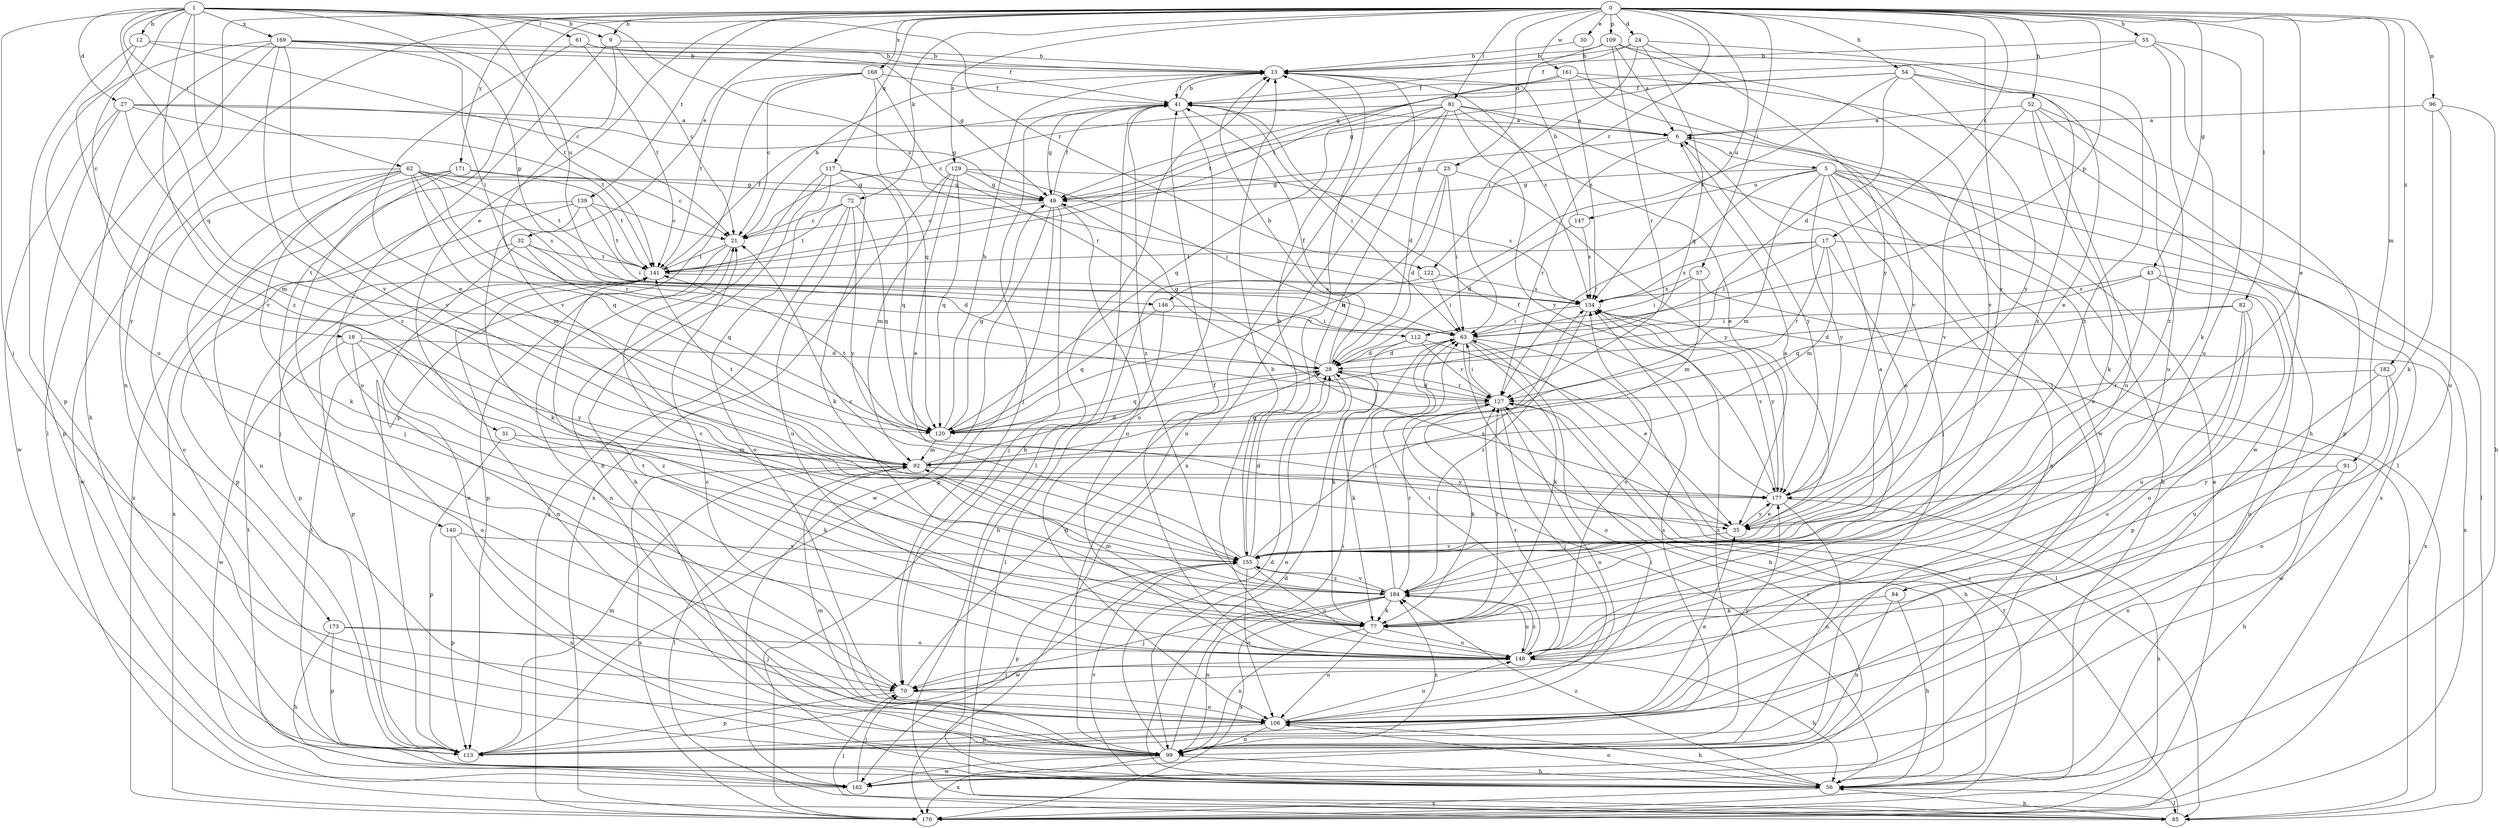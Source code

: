strict digraph  {
0;
1;
5;
6;
9;
12;
13;
17;
18;
21;
23;
24;
27;
28;
30;
31;
32;
35;
41;
43;
49;
52;
54;
55;
56;
57;
61;
62;
63;
70;
72;
77;
81;
82;
84;
85;
91;
92;
96;
99;
106;
109;
112;
113;
117;
120;
122;
127;
129;
134;
139;
140;
141;
146;
147;
148;
155;
161;
162;
168;
169;
170;
171;
173;
177;
182;
184;
0 -> 9  [label=b];
0 -> 17  [label=c];
0 -> 23  [label=d];
0 -> 24  [label=d];
0 -> 30  [label=e];
0 -> 31  [label=e];
0 -> 32  [label=e];
0 -> 35  [label=e];
0 -> 43  [label=g];
0 -> 52  [label=h];
0 -> 54  [label=h];
0 -> 55  [label=h];
0 -> 57  [label=i];
0 -> 72  [label=k];
0 -> 81  [label=l];
0 -> 82  [label=l];
0 -> 91  [label=m];
0 -> 96  [label=n];
0 -> 99  [label=n];
0 -> 109  [label=p];
0 -> 112  [label=p];
0 -> 117  [label=q];
0 -> 122  [label=r];
0 -> 129  [label=s];
0 -> 139  [label=t];
0 -> 140  [label=t];
0 -> 146  [label=u];
0 -> 155  [label=v];
0 -> 161  [label=w];
0 -> 168  [label=x];
0 -> 171  [label=y];
0 -> 173  [label=y];
0 -> 182  [label=z];
1 -> 9  [label=b];
1 -> 12  [label=b];
1 -> 18  [label=c];
1 -> 27  [label=d];
1 -> 61  [label=i];
1 -> 62  [label=i];
1 -> 70  [label=j];
1 -> 112  [label=p];
1 -> 120  [label=q];
1 -> 122  [label=r];
1 -> 134  [label=s];
1 -> 146  [label=u];
1 -> 155  [label=v];
1 -> 169  [label=x];
1 -> 184  [label=z];
5 -> 49  [label=g];
5 -> 56  [label=h];
5 -> 70  [label=j];
5 -> 84  [label=l];
5 -> 85  [label=l];
5 -> 92  [label=m];
5 -> 99  [label=n];
5 -> 127  [label=r];
5 -> 147  [label=u];
5 -> 170  [label=x];
5 -> 177  [label=y];
6 -> 5  [label=a];
6 -> 49  [label=g];
6 -> 127  [label=r];
6 -> 177  [label=y];
9 -> 13  [label=b];
9 -> 21  [label=c];
9 -> 106  [label=o];
9 -> 155  [label=v];
12 -> 13  [label=b];
12 -> 21  [label=c];
12 -> 113  [label=p];
12 -> 155  [label=v];
13 -> 41  [label=f];
13 -> 134  [label=s];
13 -> 155  [label=v];
17 -> 35  [label=e];
17 -> 63  [label=i];
17 -> 92  [label=m];
17 -> 127  [label=r];
17 -> 134  [label=s];
17 -> 141  [label=t];
17 -> 170  [label=x];
18 -> 28  [label=d];
18 -> 106  [label=o];
18 -> 162  [label=w];
18 -> 177  [label=y];
18 -> 184  [label=z];
21 -> 13  [label=b];
21 -> 99  [label=n];
21 -> 113  [label=p];
21 -> 141  [label=t];
23 -> 28  [label=d];
23 -> 49  [label=g];
23 -> 63  [label=i];
23 -> 120  [label=q];
23 -> 177  [label=y];
24 -> 13  [label=b];
24 -> 41  [label=f];
24 -> 63  [label=i];
24 -> 120  [label=q];
24 -> 177  [label=y];
24 -> 184  [label=z];
27 -> 6  [label=a];
27 -> 49  [label=g];
27 -> 92  [label=m];
27 -> 113  [label=p];
27 -> 141  [label=t];
27 -> 162  [label=w];
28 -> 13  [label=b];
28 -> 41  [label=f];
28 -> 49  [label=g];
28 -> 77  [label=k];
28 -> 99  [label=n];
28 -> 120  [label=q];
28 -> 127  [label=r];
30 -> 13  [label=b];
30 -> 155  [label=v];
31 -> 77  [label=k];
31 -> 92  [label=m];
31 -> 113  [label=p];
32 -> 28  [label=d];
32 -> 99  [label=n];
32 -> 113  [label=p];
32 -> 120  [label=q];
32 -> 141  [label=t];
35 -> 13  [label=b];
35 -> 155  [label=v];
35 -> 177  [label=y];
41 -> 6  [label=a];
41 -> 13  [label=b];
41 -> 49  [label=g];
41 -> 63  [label=i];
41 -> 70  [label=j];
41 -> 85  [label=l];
41 -> 106  [label=o];
41 -> 184  [label=z];
43 -> 35  [label=e];
43 -> 99  [label=n];
43 -> 106  [label=o];
43 -> 120  [label=q];
43 -> 134  [label=s];
49 -> 21  [label=c];
49 -> 41  [label=f];
49 -> 70  [label=j];
49 -> 113  [label=p];
49 -> 148  [label=u];
49 -> 162  [label=w];
52 -> 6  [label=a];
52 -> 77  [label=k];
52 -> 113  [label=p];
52 -> 148  [label=u];
52 -> 155  [label=v];
52 -> 162  [label=w];
54 -> 28  [label=d];
54 -> 35  [label=e];
54 -> 41  [label=f];
54 -> 49  [label=g];
54 -> 134  [label=s];
54 -> 148  [label=u];
54 -> 177  [label=y];
55 -> 13  [label=b];
55 -> 49  [label=g];
55 -> 77  [label=k];
55 -> 148  [label=u];
55 -> 184  [label=z];
56 -> 28  [label=d];
56 -> 63  [label=i];
56 -> 85  [label=l];
56 -> 106  [label=o];
56 -> 141  [label=t];
56 -> 155  [label=v];
56 -> 170  [label=x];
56 -> 184  [label=z];
57 -> 63  [label=i];
57 -> 92  [label=m];
57 -> 134  [label=s];
57 -> 170  [label=x];
61 -> 13  [label=b];
61 -> 35  [label=e];
61 -> 41  [label=f];
61 -> 141  [label=t];
62 -> 21  [label=c];
62 -> 49  [label=g];
62 -> 70  [label=j];
62 -> 77  [label=k];
62 -> 92  [label=m];
62 -> 106  [label=o];
62 -> 120  [label=q];
62 -> 127  [label=r];
62 -> 134  [label=s];
62 -> 141  [label=t];
62 -> 162  [label=w];
63 -> 28  [label=d];
63 -> 56  [label=h];
63 -> 77  [label=k];
63 -> 85  [label=l];
63 -> 106  [label=o];
70 -> 28  [label=d];
70 -> 106  [label=o];
70 -> 113  [label=p];
72 -> 21  [label=c];
72 -> 120  [label=q];
72 -> 141  [label=t];
72 -> 148  [label=u];
72 -> 170  [label=x];
72 -> 177  [label=y];
77 -> 21  [label=c];
77 -> 92  [label=m];
77 -> 99  [label=n];
77 -> 106  [label=o];
77 -> 127  [label=r];
77 -> 148  [label=u];
81 -> 6  [label=a];
81 -> 21  [label=c];
81 -> 28  [label=d];
81 -> 35  [label=e];
81 -> 85  [label=l];
81 -> 99  [label=n];
81 -> 120  [label=q];
81 -> 170  [label=x];
81 -> 177  [label=y];
82 -> 28  [label=d];
82 -> 63  [label=i];
82 -> 106  [label=o];
82 -> 113  [label=p];
82 -> 148  [label=u];
84 -> 56  [label=h];
84 -> 77  [label=k];
84 -> 99  [label=n];
85 -> 56  [label=h];
85 -> 63  [label=i];
85 -> 70  [label=j];
91 -> 56  [label=h];
91 -> 99  [label=n];
91 -> 177  [label=y];
92 -> 28  [label=d];
92 -> 85  [label=l];
92 -> 141  [label=t];
92 -> 170  [label=x];
92 -> 177  [label=y];
96 -> 6  [label=a];
96 -> 56  [label=h];
96 -> 77  [label=k];
96 -> 148  [label=u];
99 -> 28  [label=d];
99 -> 56  [label=h];
99 -> 63  [label=i];
99 -> 92  [label=m];
99 -> 134  [label=s];
99 -> 162  [label=w];
99 -> 170  [label=x];
99 -> 184  [label=z];
106 -> 21  [label=c];
106 -> 35  [label=e];
106 -> 56  [label=h];
106 -> 99  [label=n];
106 -> 113  [label=p];
106 -> 148  [label=u];
106 -> 177  [label=y];
109 -> 6  [label=a];
109 -> 13  [label=b];
109 -> 127  [label=r];
109 -> 141  [label=t];
109 -> 155  [label=v];
109 -> 184  [label=z];
112 -> 28  [label=d];
112 -> 35  [label=e];
112 -> 77  [label=k];
112 -> 127  [label=r];
113 -> 92  [label=m];
113 -> 134  [label=s];
117 -> 49  [label=g];
117 -> 56  [label=h];
117 -> 77  [label=k];
117 -> 99  [label=n];
117 -> 106  [label=o];
117 -> 120  [label=q];
120 -> 13  [label=b];
120 -> 49  [label=g];
120 -> 92  [label=m];
120 -> 141  [label=t];
122 -> 56  [label=h];
122 -> 63  [label=i];
122 -> 134  [label=s];
127 -> 28  [label=d];
127 -> 56  [label=h];
127 -> 63  [label=i];
127 -> 70  [label=j];
127 -> 77  [label=k];
127 -> 106  [label=o];
127 -> 120  [label=q];
129 -> 35  [label=e];
129 -> 49  [label=g];
129 -> 63  [label=i];
129 -> 92  [label=m];
129 -> 120  [label=q];
129 -> 134  [label=s];
129 -> 170  [label=x];
134 -> 63  [label=i];
134 -> 85  [label=l];
134 -> 177  [label=y];
134 -> 184  [label=z];
139 -> 21  [label=c];
139 -> 63  [label=i];
139 -> 77  [label=k];
139 -> 113  [label=p];
139 -> 141  [label=t];
139 -> 170  [label=x];
140 -> 99  [label=n];
140 -> 113  [label=p];
140 -> 155  [label=v];
141 -> 41  [label=f];
141 -> 99  [label=n];
141 -> 113  [label=p];
141 -> 134  [label=s];
146 -> 63  [label=i];
146 -> 85  [label=l];
146 -> 120  [label=q];
147 -> 13  [label=b];
147 -> 28  [label=d];
147 -> 134  [label=s];
148 -> 13  [label=b];
148 -> 41  [label=f];
148 -> 56  [label=h];
148 -> 63  [label=i];
148 -> 70  [label=j];
148 -> 127  [label=r];
148 -> 134  [label=s];
148 -> 141  [label=t];
148 -> 184  [label=z];
155 -> 6  [label=a];
155 -> 13  [label=b];
155 -> 21  [label=c];
155 -> 28  [label=d];
155 -> 106  [label=o];
155 -> 113  [label=p];
155 -> 134  [label=s];
155 -> 148  [label=u];
155 -> 162  [label=w];
155 -> 184  [label=z];
161 -> 41  [label=f];
161 -> 56  [label=h];
161 -> 134  [label=s];
161 -> 141  [label=t];
161 -> 162  [label=w];
162 -> 70  [label=j];
162 -> 127  [label=r];
162 -> 141  [label=t];
168 -> 21  [label=c];
168 -> 41  [label=f];
168 -> 113  [label=p];
168 -> 120  [label=q];
168 -> 127  [label=r];
168 -> 141  [label=t];
169 -> 13  [label=b];
169 -> 49  [label=g];
169 -> 56  [label=h];
169 -> 63  [label=i];
169 -> 85  [label=l];
169 -> 141  [label=t];
169 -> 148  [label=u];
169 -> 155  [label=v];
169 -> 184  [label=z];
170 -> 6  [label=a];
170 -> 13  [label=b];
170 -> 127  [label=r];
171 -> 49  [label=g];
171 -> 70  [label=j];
171 -> 99  [label=n];
171 -> 141  [label=t];
171 -> 170  [label=x];
173 -> 56  [label=h];
173 -> 70  [label=j];
173 -> 113  [label=p];
173 -> 148  [label=u];
177 -> 35  [label=e];
177 -> 41  [label=f];
177 -> 99  [label=n];
177 -> 134  [label=s];
177 -> 170  [label=x];
182 -> 106  [label=o];
182 -> 127  [label=r];
182 -> 148  [label=u];
182 -> 162  [label=w];
184 -> 6  [label=a];
184 -> 63  [label=i];
184 -> 70  [label=j];
184 -> 77  [label=k];
184 -> 99  [label=n];
184 -> 127  [label=r];
184 -> 148  [label=u];
184 -> 155  [label=v];
184 -> 170  [label=x];
}
